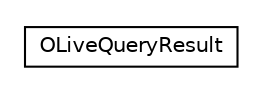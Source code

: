 #!/usr/local/bin/dot
#
# Class diagram 
# Generated by UMLGraph version R5_6-24-gf6e263 (http://www.umlgraph.org/)
#

digraph G {
	edge [fontname="Helvetica",fontsize=10,labelfontname="Helvetica",labelfontsize=10];
	node [fontname="Helvetica",fontsize=10,shape=plaintext];
	nodesep=0.25;
	ranksep=0.5;
	// com.orientechnologies.orient.client.remote.message.live.OLiveQueryResult
	c445744 [label=<<table title="com.orientechnologies.orient.client.remote.message.live.OLiveQueryResult" border="0" cellborder="1" cellspacing="0" cellpadding="2" port="p" href="./OLiveQueryResult.html">
		<tr><td><table border="0" cellspacing="0" cellpadding="1">
<tr><td align="center" balign="center"> OLiveQueryResult </td></tr>
		</table></td></tr>
		</table>>, URL="./OLiveQueryResult.html", fontname="Helvetica", fontcolor="black", fontsize=10.0];
}


